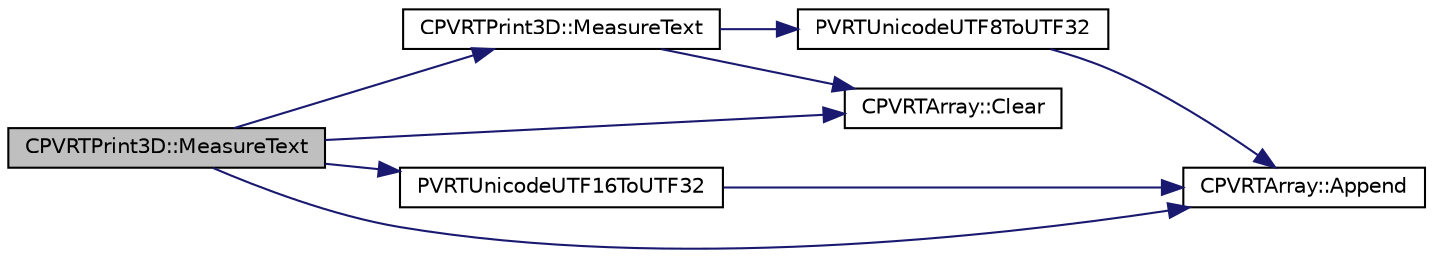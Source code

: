 digraph "CPVRTPrint3D::MeasureText"
{
  edge [fontname="Helvetica",fontsize="10",labelfontname="Helvetica",labelfontsize="10"];
  node [fontname="Helvetica",fontsize="10",shape=record];
  rankdir="LR";
  Node1 [label="CPVRTPrint3D::MeasureText",height=0.2,width=0.4,color="black", fillcolor="grey75", style="filled", fontcolor="black"];
  Node1 -> Node2 [color="midnightblue",fontsize="10",style="solid",fontname="Helvetica"];
  Node2 [label="CPVRTArray::Clear",height=0.2,width=0.4,color="black", fillcolor="white", style="filled",URL="$class_c_p_v_r_t_array.html#ad1e3c37b05d484c9e5598899d6611440",tooltip="Clears the array. "];
  Node1 -> Node3 [color="midnightblue",fontsize="10",style="solid",fontname="Helvetica"];
  Node3 [label="PVRTUnicodeUTF16ToUTF32",height=0.2,width=0.4,color="black", fillcolor="white", style="filled",URL="$_p_v_r_t_unicode_8h.html#a95d281fcb6af34263da50482cb8ec959",tooltip="Decodes a UTF16-encoded string in to Unicode code points (UTF32). If pUTF16 is not null terminated..."];
  Node3 -> Node4 [color="midnightblue",fontsize="10",style="solid",fontname="Helvetica"];
  Node4 [label="CPVRTArray::Append",height=0.2,width=0.4,color="black", fillcolor="white", style="filled",URL="$class_c_p_v_r_t_array.html#a1af5aeb05badf2783dbc7ec5b98cead2",tooltip="Appends an element to the end of the array, expanding it if necessary. "];
  Node1 -> Node4 [color="midnightblue",fontsize="10",style="solid",fontname="Helvetica"];
  Node1 -> Node5 [color="midnightblue",fontsize="10",style="solid",fontname="Helvetica"];
  Node5 [label="CPVRTPrint3D::MeasureText",height=0.2,width=0.4,color="black", fillcolor="white", style="filled",URL="$class_c_p_v_r_t_print3_d.html#aaba0e9b4cd00538e8592b7aeb1c64312",tooltip="Returns the size of a string in pixels. "];
  Node5 -> Node2 [color="midnightblue",fontsize="10",style="solid",fontname="Helvetica"];
  Node5 -> Node6 [color="midnightblue",fontsize="10",style="solid",fontname="Helvetica"];
  Node6 [label="PVRTUnicodeUTF8ToUTF32",height=0.2,width=0.4,color="black", fillcolor="white", style="filled",URL="$_p_v_r_t_unicode_8h.html#a54150f433be76ed547efa36329d48341",tooltip="Decodes a UTF8-encoded string in to Unicode code points (UTF32). If pUTF8 is not null terminated..."];
  Node6 -> Node4 [color="midnightblue",fontsize="10",style="solid",fontname="Helvetica"];
}
